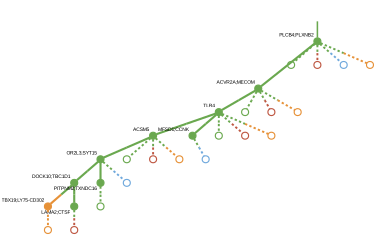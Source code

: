 strict digraph  {
graph[splines=false]; nodesep=0.7; rankdir=TB; ranksep=0.6; forcelabels=true; dpi=600; size=2.5;
0 [color="#6aa84fff", fillcolor="#6aa84fff", fixedsize=true, fontname=Arial, fontsize="12pt", height="0.25", label="", penwidth=3, shape=circle, style=filled, xlabel="ACVR2A;MECOM"];
4 [color="#6aa84fff", fillcolor="#6aa84fff", fixedsize=true, fontname=Arial, fontsize="12pt", height="0.25", label="", penwidth=3, shape=circle, style=filled, xlabel=TLR4];
14 [color="#6aa84fff", fillcolor="#6aa84fff", fixedsize=true, fontname=Arial, fontsize="12pt", height="0.25", label="", penwidth=3, shape=circle, style=solid, xlabel=""];
15 [color="#be5742ff", fillcolor="#be5742ff", fixedsize=true, fontname=Arial, fontsize="12pt", height="0.25", label="", penwidth=3, shape=circle, style=solid, xlabel=""];
16 [color="#e69138ff", fillcolor="#e69138ff", fixedsize=true, fontname=Arial, fontsize="12pt", height="0.25", label="", penwidth=3, shape=circle, style=solid, xlabel=""];
1 [color="#6aa84fff", fillcolor="#6aa84fff", fixedsize=true, fontname=Arial, fontsize="12pt", height="0.25", label="", penwidth=3, shape=circle, style=filled, xlabel="PLCB4;PLXNB2"];
10 [color="#6aa84fff", fillcolor="#6aa84fff", fixedsize=true, fontname=Arial, fontsize="12pt", height="0.25", label="", penwidth=3, shape=circle, style=solid, xlabel=""];
11 [color="#be5742ff", fillcolor="#be5742ff", fixedsize=true, fontname=Arial, fontsize="12pt", height="0.25", label="", penwidth=3, shape=circle, style=solid, xlabel=""];
12 [color="#6fa8dcff", fillcolor="#6fa8dcff", fixedsize=true, fontname=Arial, fontsize="12pt", height="0.25", label="", penwidth=3, shape=circle, style=solid, xlabel=""];
13 [color="#e69138ff", fillcolor="#e69138ff", fixedsize=true, fontname=Arial, fontsize="12pt", height="0.25", label="", penwidth=3, shape=circle, style=solid, xlabel=""];
2 [color="#6aa84fff", fillcolor="#6aa84fff", fixedsize=true, fontname=Arial, fontsize="12pt", height="0.25", label="", penwidth=3, shape=circle, style=filled, xlabel="DOCK10;TBC1D1"];
5 [color="#e69138ff", fillcolor="#e69138ff", fixedsize=true, fontname=Arial, fontsize="12pt", height="0.25", label="", penwidth=3, shape=circle, style=filled, xlabel="TBX19;LY75-CD302"];
8 [color="#6aa84fff", fillcolor="#6aa84fff", fixedsize=true, fontname=Arial, fontsize="12pt", height="0.25", label="", penwidth=3, shape=circle, style=filled, xlabel="LAMA2;CTSF"];
3 [color="#6aa84fff", fillcolor="#6aa84fff", fixedsize=true, fontname=Arial, fontsize="12pt", height="0.25", label="", penwidth=3, shape=circle, style=filled, xlabel=ACSM5];
6 [color="#6aa84fff", fillcolor="#6aa84fff", fixedsize=true, fontname=Arial, fontsize="12pt", height="0.25", label="", penwidth=3, shape=circle, style=filled, xlabel="OR2L3;SYT15"];
17 [color="#6aa84fff", fillcolor="#6aa84fff", fixedsize=true, fontname=Arial, fontsize="12pt", height="0.25", label="", penwidth=3, shape=circle, style=solid, xlabel=""];
18 [color="#be5742ff", fillcolor="#be5742ff", fixedsize=true, fontname=Arial, fontsize="12pt", height="0.25", label="", penwidth=3, shape=circle, style=solid, xlabel=""];
19 [color="#e69138ff", fillcolor="#e69138ff", fixedsize=true, fontname=Arial, fontsize="12pt", height="0.25", label="", penwidth=3, shape=circle, style=solid, xlabel=""];
7 [color="#6aa84fff", fillcolor="#6aa84fff", fixedsize=true, fontname=Arial, fontsize="12pt", height="0.25", label="", penwidth=3, shape=circle, style=filled, xlabel="MFSD1;CCNK"];
20 [color="#6aa84fff", fillcolor="#6aa84fff", fixedsize=true, fontname=Arial, fontsize="12pt", height="0.25", label="", penwidth=3, shape=circle, style=solid, xlabel=""];
21 [color="#be5742ff", fillcolor="#be5742ff", fixedsize=true, fontname=Arial, fontsize="12pt", height="0.25", label="", penwidth=3, shape=circle, style=solid, xlabel=""];
22 [color="#e69138ff", fillcolor="#e69138ff", fixedsize=true, fontname=Arial, fontsize="12pt", height="0.25", label="", penwidth=3, shape=circle, style=solid, xlabel=""];
23 [color="#e69138ff", fillcolor="#e69138ff", fixedsize=true, fontname=Arial, fontsize="12pt", height="0.25", label="", penwidth=3, shape=circle, style=solid, xlabel=""];
9 [color="#6aa84fff", fillcolor="#6aa84fff", fixedsize=true, fontname=Arial, fontsize="12pt", height="0.25", label="", penwidth=3, shape=circle, style=filled, xlabel="PITPNM2;TXNDC16"];
24 [color="#6fa8dcff", fillcolor="#6fa8dcff", fixedsize=true, fontname=Arial, fontsize="12pt", height="0.25", label="", penwidth=3, shape=circle, style=solid, xlabel=""];
25 [color="#6fa8dcff", fillcolor="#6fa8dcff", fixedsize=true, fontname=Arial, fontsize="12pt", height="0.25", label="", penwidth=3, shape=circle, style=solid, xlabel=""];
26 [color="#be5742ff", fillcolor="#be5742ff", fixedsize=true, fontname=Arial, fontsize="12pt", height="0.25", label="", penwidth=3, shape=circle, style=solid, xlabel=""];
27 [color="#6aa84fff", fillcolor="#6aa84fff", fixedsize=true, fontname=Arial, fontsize="12pt", height="0.25", label="", penwidth=3, shape=circle, style=solid, xlabel=""];
normal [label="", penwidth=3, style=invis, xlabel="PLCB4;PLXNB2"];
0 -> 4  [arrowsize=0, color="#6aa84fff;0.5:#6aa84fff", minlen="1.0071380138397217", penwidth="5.5", style=solid];
0 -> 14  [arrowsize=0, color="#6aa84fff;0.5:#6aa84fff", minlen="1.0005098581314087", penwidth=5, style=dashed];
0 -> 15  [arrowsize=0, color="#6aa84fff;0.5:#be5742ff", minlen="1.0005098581314087", penwidth=5, style=dashed];
0 -> 16  [arrowsize=0, color="#6aa84fff;0.5:#e69138ff", minlen="1.0005098581314087", penwidth=5, style=dashed];
4 -> 3  [arrowsize=0, color="#6aa84fff;0.5:#6aa84fff", minlen="1.0010197162628174", penwidth="5.5", style=solid];
4 -> 7  [arrowsize=0, color="#6aa84fff;0.5:#6aa84fff", minlen="1.008157730102539", penwidth="5.5", style=solid];
4 -> 20  [arrowsize=0, color="#6aa84fff;0.5:#6aa84fff", minlen="1.0005098581314087", penwidth=5, style=dashed];
4 -> 21  [arrowsize=0, color="#6aa84fff;0.5:#be5742ff", minlen="1.0005098581314087", penwidth=5, style=dashed];
4 -> 22  [arrowsize=0, color="#6aa84fff;0.5:#e69138ff", minlen="1.0005098581314087", penwidth=5, style=dashed];
1 -> 0  [arrowsize=0, color="#6aa84fff;0.5:#6aa84fff", minlen="2.5", penwidth="5.5", style=solid];
1 -> 10  [arrowsize=0, color="#6aa84fff;0.5:#6aa84fff", minlen="1.0005098581314087", penwidth=5, style=dashed];
1 -> 11  [arrowsize=0, color="#6aa84fff;0.5:#be5742ff", minlen="1.0005098581314087", penwidth=5, style=dashed];
1 -> 12  [arrowsize=0, color="#6aa84fff;0.5:#6fa8dcff", minlen="1.0005098581314087", penwidth=5, style=dashed];
1 -> 13  [arrowsize=0, color="#6aa84fff;0.5:#e69138ff", minlen="1.0005098581314087", penwidth=5, style=dashed];
2 -> 5  [arrowsize=0, color="#6aa84fff;0.5:#e69138ff", minlen="1.008157730102539", penwidth="5.5", style=solid];
2 -> 8  [arrowsize=0, color="#6aa84fff;0.5:#6aa84fff", minlen="1.008157730102539", penwidth="5.5", style=solid];
5 -> 23  [arrowsize=0, color="#e69138ff;0.5:#e69138ff", minlen="1.0005098581314087", penwidth=5, style=dashed];
8 -> 26  [arrowsize=0, color="#6aa84fff;0.5:#be5742ff", minlen="1.0005098581314087", penwidth=5, style=dashed];
3 -> 6  [arrowsize=0, color="#6aa84fff;0.5:#6aa84fff", minlen="1.013256311416626", penwidth="5.5", style=solid];
3 -> 17  [arrowsize=0, color="#6aa84fff;0.5:#6aa84fff", minlen="1.0005098581314087", penwidth=5, style=dashed];
3 -> 18  [arrowsize=0, color="#6aa84fff;0.5:#be5742ff", minlen="1.0005098581314087", penwidth=5, style=dashed];
3 -> 19  [arrowsize=0, color="#6aa84fff;0.5:#e69138ff", minlen="1.0005098581314087", penwidth=5, style=dashed];
6 -> 2  [arrowsize=0, color="#6aa84fff;0.5:#6aa84fff", minlen="1.0030591487884521", penwidth="5.5", style=solid];
6 -> 9  [arrowsize=0, color="#6aa84fff;0.5:#6aa84fff", minlen="1.0040788650512695", penwidth="5.5", style=solid];
6 -> 24  [arrowsize=0, color="#6aa84fff;0.5:#6fa8dcff", minlen="1.0005098581314087", penwidth=5, style=dashed];
7 -> 25  [arrowsize=0, color="#6aa84fff;0.5:#6fa8dcff", minlen="1.0005098581314087", penwidth=5, style=dashed];
9 -> 27  [arrowsize=0, color="#6aa84fff;0.5:#6aa84fff", minlen="1.0005098581314087", penwidth=5, style=dashed];
normal -> 1  [arrowsize=0, color="#6aa84fff", label="", penwidth=4, style=solid];
}
